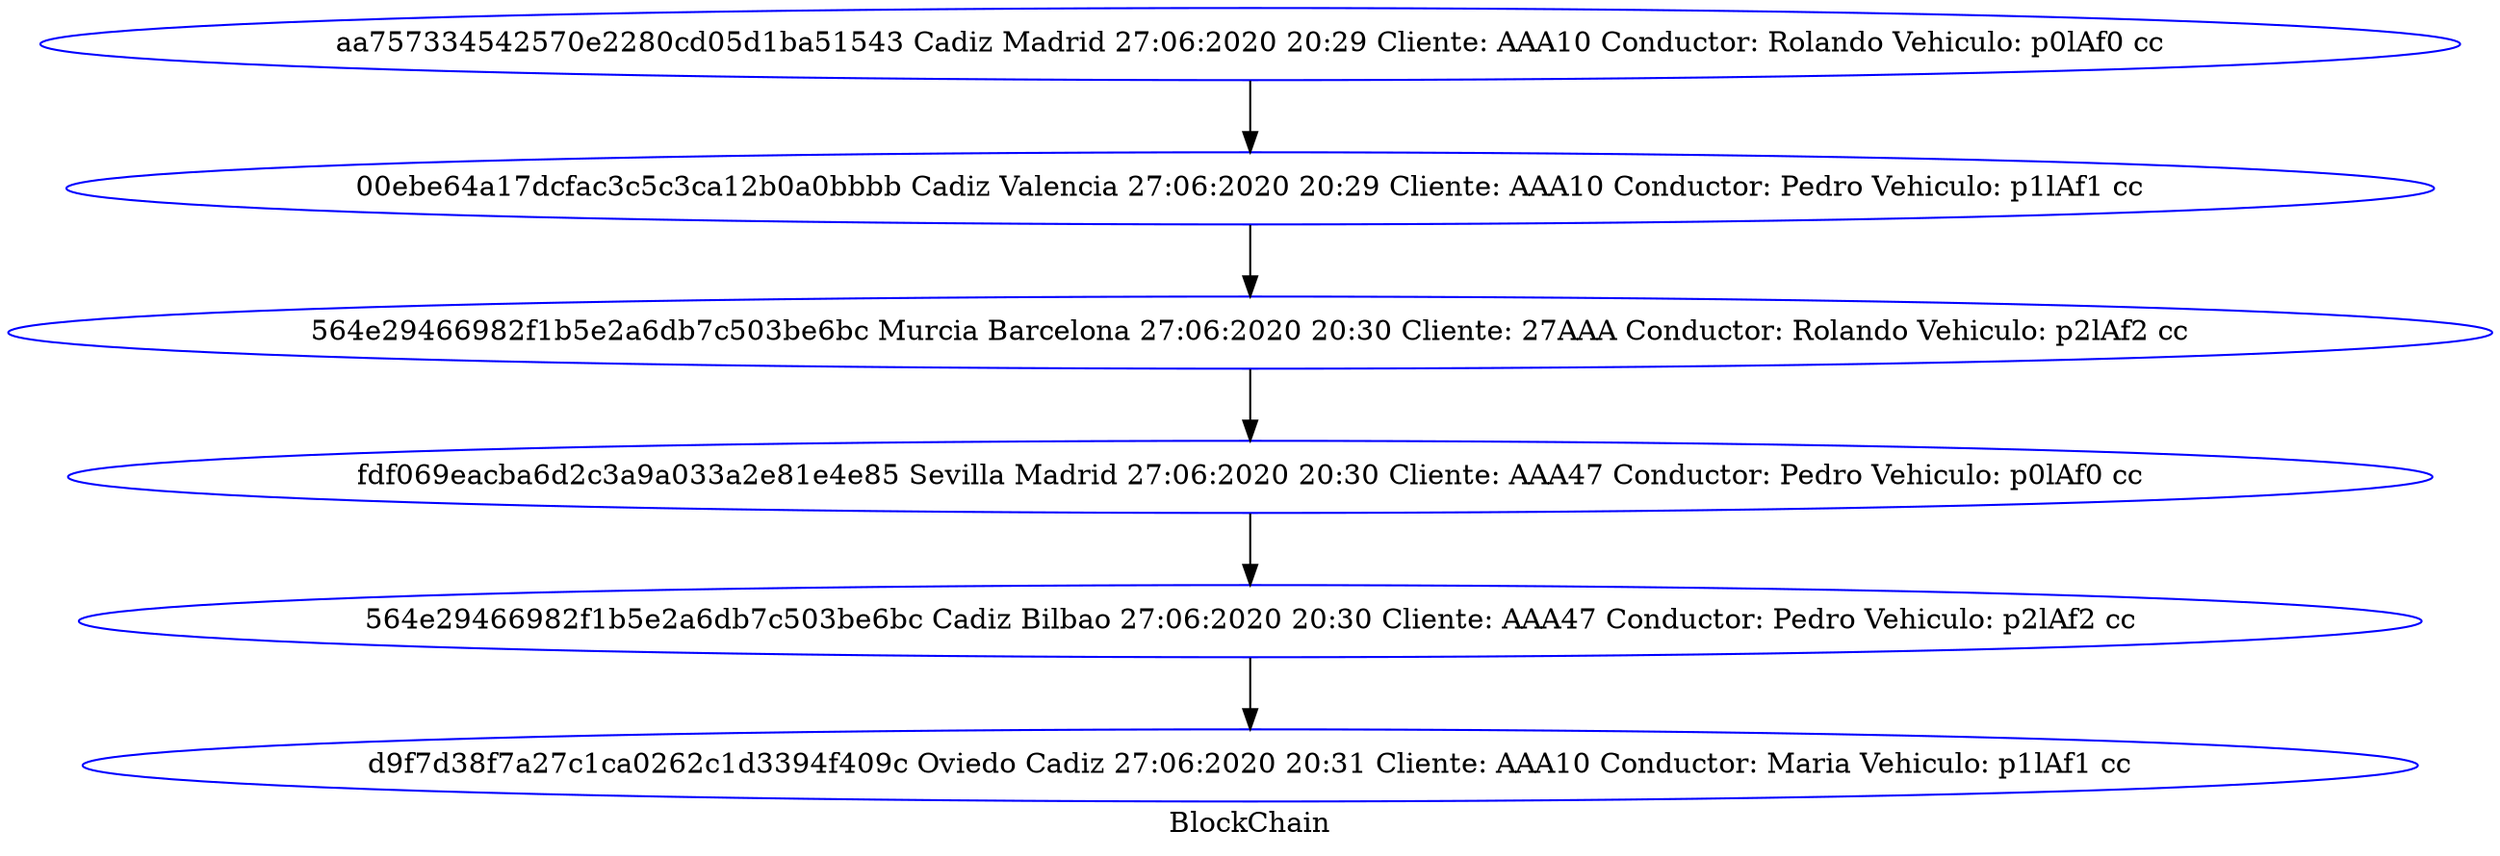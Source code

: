 digraph G { 
node [style=circle, color = blue];"aa757334542570e2280cd05d1ba51543 Cadiz Madrid 27:06:2020 20:29 Cliente: AAA10 Conductor: Rolando Vehiculo: p0lAf0 cc" ->"00ebe64a17dcfac3c5c3ca12b0a0bbbb Cadiz Valencia 27:06:2020 20:29 Cliente: AAA10 Conductor: Pedro Vehiculo: p1lAf1 cc" ->"564e29466982f1b5e2a6db7c503be6bc Murcia Barcelona 27:06:2020 20:30 Cliente: 27AAA Conductor: Rolando Vehiculo: p2lAf2 cc" ->"fdf069eacba6d2c3a9a033a2e81e4e85 Sevilla Madrid 27:06:2020 20:30 Cliente: AAA47 Conductor: Pedro Vehiculo: p0lAf0 cc" ->"564e29466982f1b5e2a6db7c503be6bc Cadiz Bilbao 27:06:2020 20:30 Cliente: AAA47 Conductor: Pedro Vehiculo: p2lAf2 cc" ->"d9f7d38f7a27c1ca0262c1d3394f409c Oviedo Cadiz 27:06:2020 20:31 Cliente: AAA10 Conductor: Maria Vehiculo: p1lAf1 cc"; label = "BlockChain";} 